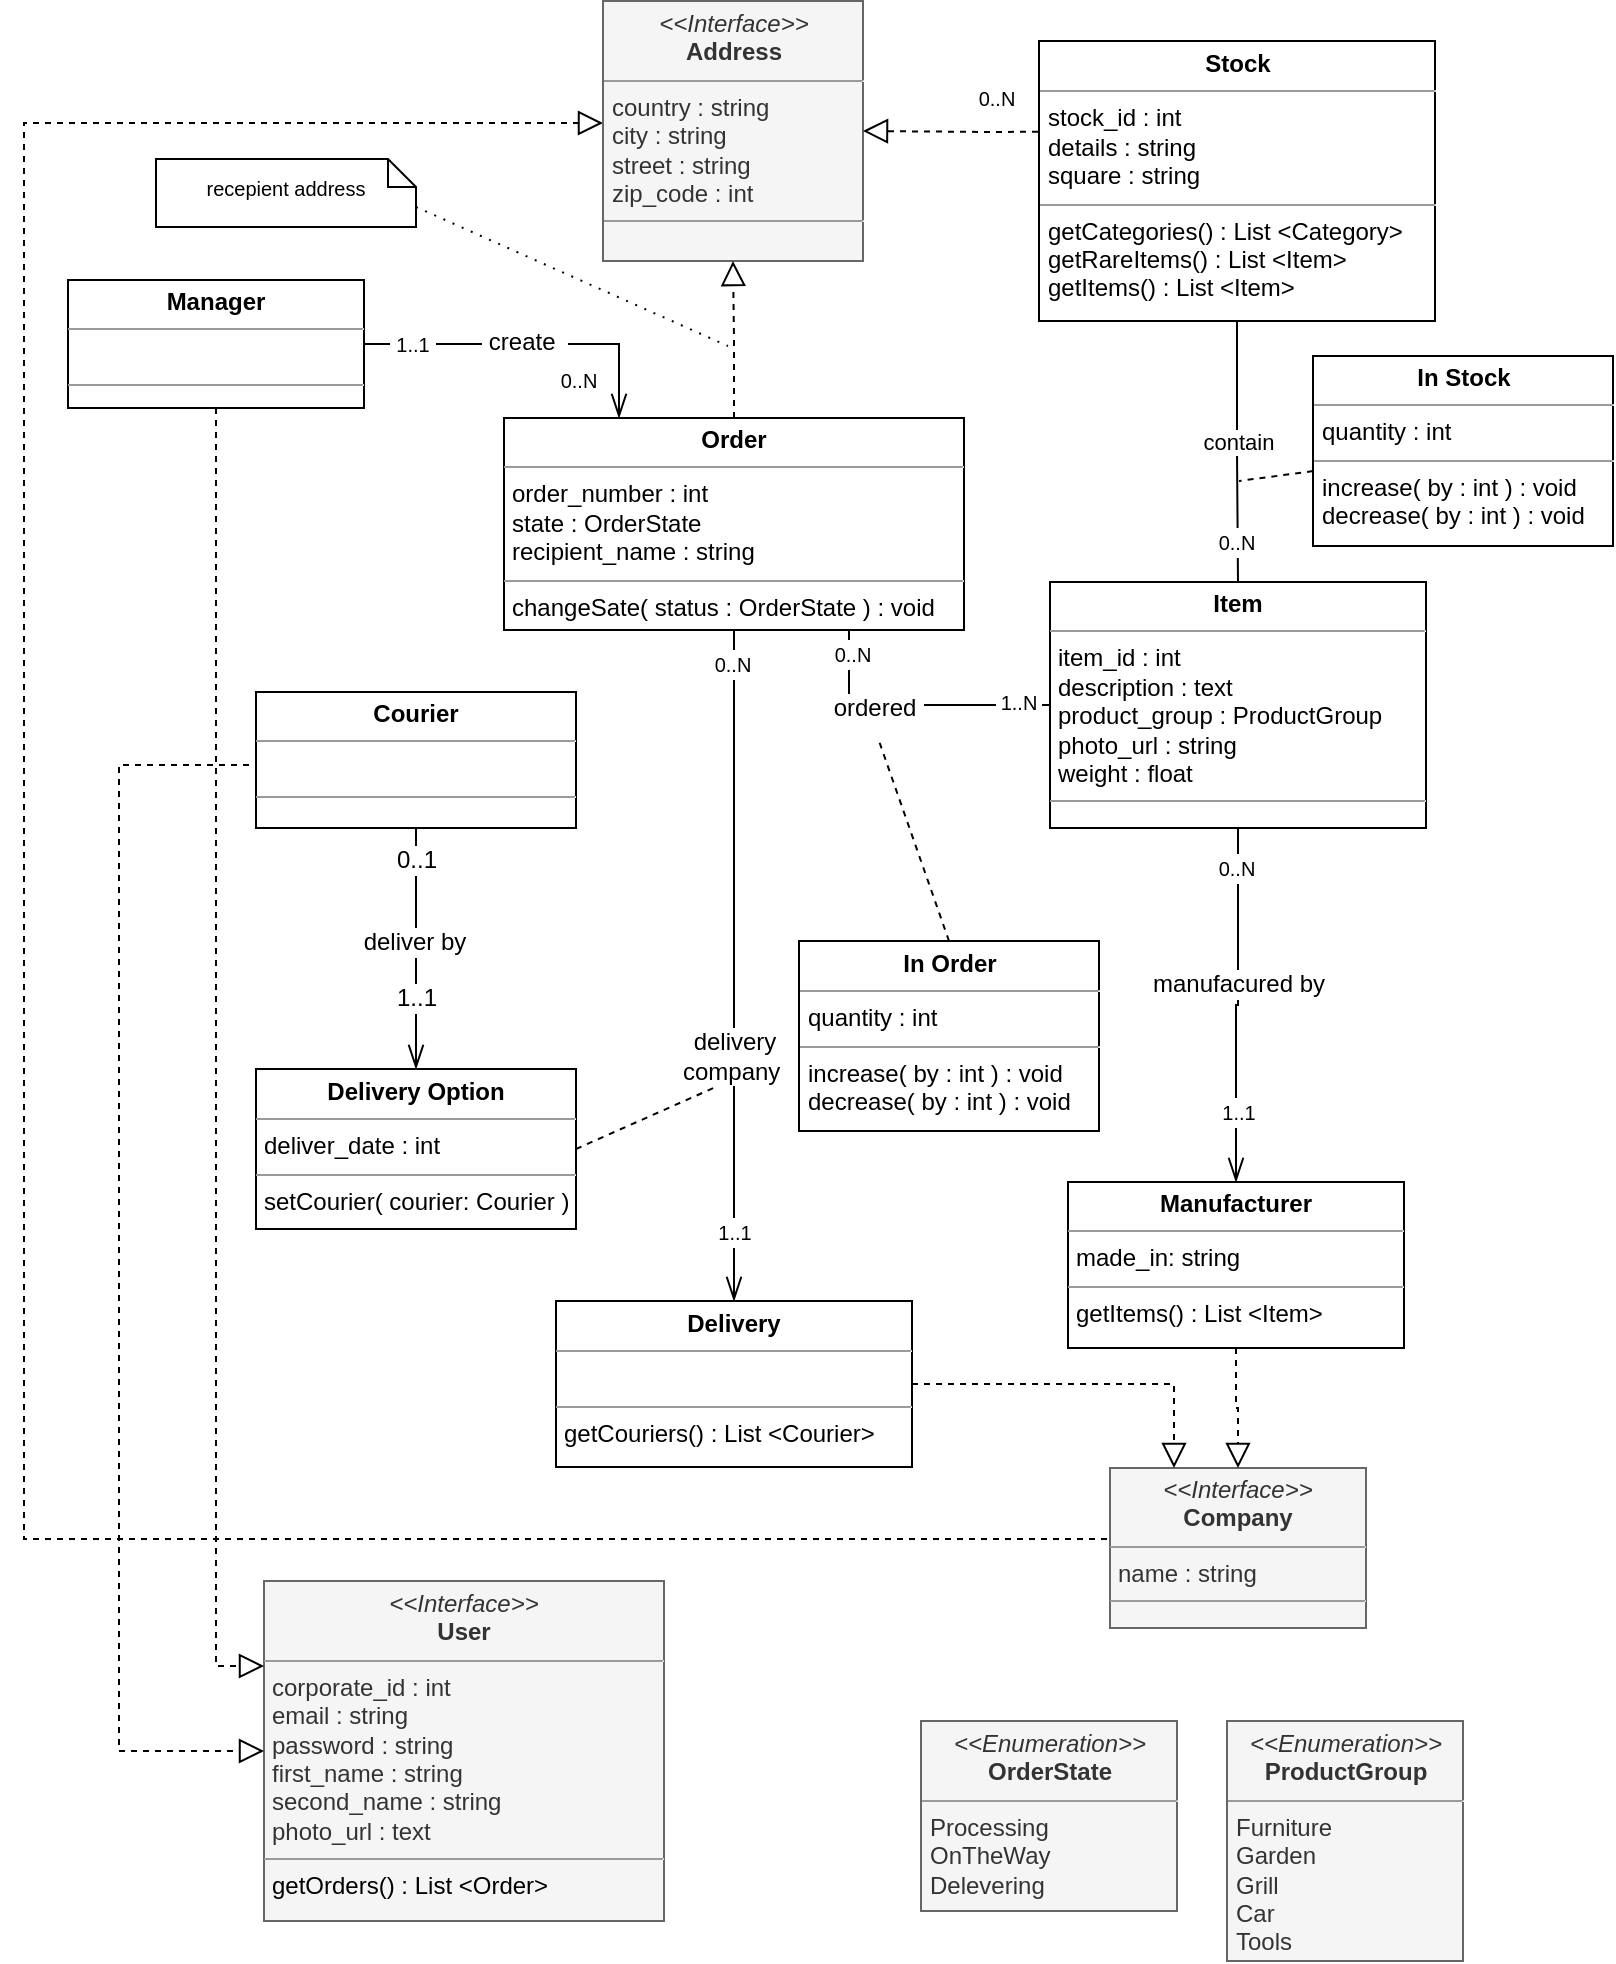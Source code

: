 <mxfile version="12.0.2" type="github" pages="3"><diagram id="Qx_wsLjrssdsX6xAez1p" name="uml"><mxGraphModel dx="3045" dy="1159" grid="1" gridSize="10" guides="1" tooltips="1" connect="1" arrows="1" fold="1" page="1" pageScale="1" pageWidth="850" pageHeight="1100" math="0" shadow="0"><root><mxCell id="FNH7iGGvDMnCWm2y9Ed8-0"/><mxCell id="FNH7iGGvDMnCWm2y9Ed8-1" parent="FNH7iGGvDMnCWm2y9Ed8-0"/><mxCell id="zybbUs_scfQLHuCZgqh8-0" value="&lt;p style=&quot;margin: 0px ; margin-top: 4px ; text-align: center&quot;&gt;&lt;i&gt;&amp;lt;&amp;lt;Interface&amp;gt;&amp;gt;&lt;/i&gt;&lt;br&gt;&lt;b&gt;User&lt;/b&gt;&lt;/p&gt;&lt;hr size=&quot;1&quot;&gt;&lt;p style=&quot;margin: 0px ; margin-left: 4px&quot;&gt;corporate_id : int&lt;/p&gt;&lt;p style=&quot;margin: 0px ; margin-left: 4px&quot;&gt;email : string&lt;/p&gt;&lt;p style=&quot;margin: 0px ; margin-left: 4px&quot;&gt;password : string&lt;/p&gt;&lt;p style=&quot;margin: 0px ; margin-left: 4px&quot;&gt;first_name : string&lt;/p&gt;&lt;p style=&quot;margin: 0px ; margin-left: 4px&quot;&gt;second_name : string&lt;/p&gt;&lt;p style=&quot;margin: 0px ; margin-left: 4px&quot;&gt;photo_url : text&lt;/p&gt;&lt;hr size=&quot;1&quot;&gt;&lt;p style=&quot;margin: 0px ; margin-left: 4px&quot;&gt;&lt;span style=&quot;color: rgb(0 , 0 , 0)&quot;&gt;getOrders() : List &amp;lt;Order&amp;gt;&lt;/span&gt;&lt;br&gt;&lt;/p&gt;" style="verticalAlign=top;align=left;overflow=fill;fontSize=12;fontFamily=Helvetica;html=1;fillColor=#f5f5f5;strokeColor=#666666;fontColor=#333333;" parent="FNH7iGGvDMnCWm2y9Ed8-1" vertex="1"><mxGeometry x="-702" y="877.5" width="200" height="170" as="geometry"/></mxCell><mxCell id="FkADgXlTGeQibqpyxOKB-28" style="edgeStyle=orthogonalEdgeStyle;rounded=0;jumpStyle=gap;jumpSize=10;orthogonalLoop=1;jettySize=auto;html=1;exitX=0.5;exitY=1;exitDx=0;exitDy=0;dashed=1;startSize=6;endArrow=block;endFill=0;endSize=10;entryX=0;entryY=0.25;entryDx=0;entryDy=0;" edge="1" parent="FNH7iGGvDMnCWm2y9Ed8-1" source="zybbUs_scfQLHuCZgqh8-1" target="zybbUs_scfQLHuCZgqh8-0"><mxGeometry relative="1" as="geometry"/></mxCell><mxCell id="FkADgXlTGeQibqpyxOKB-38" style="edgeStyle=orthogonalEdgeStyle;rounded=0;jumpStyle=none;jumpSize=20;orthogonalLoop=1;jettySize=auto;html=1;exitX=1;exitY=0.5;exitDx=0;exitDy=0;startSize=6;endArrow=openThin;endFill=0;endSize=10;targetPerimeterSpacing=0;strokeWidth=1;entryX=0.25;entryY=0;entryDx=0;entryDy=0;" edge="1" parent="FNH7iGGvDMnCWm2y9Ed8-1" source="zybbUs_scfQLHuCZgqh8-1" target="zybbUs_scfQLHuCZgqh8-17"><mxGeometry relative="1" as="geometry"/></mxCell><mxCell id="FkADgXlTGeQibqpyxOKB-39" value="&amp;nbsp;create&amp;nbsp;&lt;span style=&quot;font-size: 10px&quot;&gt;&amp;nbsp;&lt;/span&gt;" style="text;html=1;resizable=0;points=[];align=center;verticalAlign=middle;labelBackgroundColor=#ffffff;" vertex="1" connectable="0" parent="FkADgXlTGeQibqpyxOKB-38"><mxGeometry x="-0.028" relative="1" as="geometry"><mxPoint y="-1" as="offset"/></mxGeometry></mxCell><mxCell id="FkADgXlTGeQibqpyxOKB-60" value="&lt;font style=&quot;font-size: 10px&quot;&gt;&amp;nbsp;1..1&amp;nbsp;&lt;/font&gt;" style="text;html=1;resizable=0;points=[];align=center;verticalAlign=middle;labelBackgroundColor=#ffffff;" vertex="1" connectable="0" parent="FkADgXlTGeQibqpyxOKB-38"><mxGeometry x="0.007" y="44" relative="1" as="geometry"><mxPoint x="-59" y="43.5" as="offset"/></mxGeometry></mxCell><mxCell id="FkADgXlTGeQibqpyxOKB-61" value="&lt;font style=&quot;font-size: 10px&quot;&gt;&amp;nbsp;0..N&amp;nbsp;&lt;/font&gt;" style="text;html=1;resizable=0;points=[];align=center;verticalAlign=middle;labelBackgroundColor=#ffffff;" vertex="1" connectable="0" parent="FkADgXlTGeQibqpyxOKB-38"><mxGeometry x="0.797" y="-2" relative="1" as="geometry"><mxPoint x="-18.5" y="-3" as="offset"/></mxGeometry></mxCell><mxCell id="zybbUs_scfQLHuCZgqh8-1" value="&lt;p style=&quot;margin: 0px ; margin-top: 4px ; text-align: center&quot;&gt;&lt;b&gt;Manager&lt;/b&gt;&lt;/p&gt;&lt;hr size=&quot;1&quot;&gt;&lt;p style=&quot;margin: 0px ; margin-left: 4px&quot;&gt;&lt;br&gt;&lt;/p&gt;&lt;hr size=&quot;1&quot;&gt;&lt;p style=&quot;margin: 0px ; margin-left: 4px&quot;&gt;&lt;br&gt;&lt;/p&gt;" style="verticalAlign=top;align=left;overflow=fill;fontSize=12;fontFamily=Helvetica;html=1;" parent="FNH7iGGvDMnCWm2y9Ed8-1" vertex="1"><mxGeometry x="-800" y="227" width="148" height="64" as="geometry"/></mxCell><mxCell id="FkADgXlTGeQibqpyxOKB-29" style="edgeStyle=orthogonalEdgeStyle;rounded=0;jumpStyle=none;jumpSize=20;orthogonalLoop=1;jettySize=auto;html=1;exitX=0;exitY=0.5;exitDx=0;exitDy=0;dashed=1;startSize=6;endArrow=block;endFill=0;endSize=10;strokeWidth=1;targetPerimeterSpacing=0;entryX=0;entryY=0.5;entryDx=0;entryDy=0;" edge="1" parent="FNH7iGGvDMnCWm2y9Ed8-1" source="zybbUs_scfQLHuCZgqh8-3" target="zybbUs_scfQLHuCZgqh8-0"><mxGeometry relative="1" as="geometry"><Array as="points"><mxPoint x="-774.5" y="469.5"/><mxPoint x="-774.5" y="962.5"/></Array></mxGeometry></mxCell><mxCell id="zybbUs_scfQLHuCZgqh8-3" value="&lt;p style=&quot;margin: 0px ; margin-top: 4px ; text-align: center&quot;&gt;&lt;b&gt;Courier&lt;/b&gt;&lt;/p&gt;&lt;hr size=&quot;1&quot;&gt;&lt;p style=&quot;margin: 0px ; margin-left: 4px&quot;&gt;&lt;br&gt;&lt;/p&gt;&lt;hr size=&quot;1&quot;&gt;&lt;p style=&quot;margin: 0px ; margin-left: 4px&quot;&gt;&lt;br&gt;&lt;/p&gt;" style="verticalAlign=top;align=left;overflow=fill;fontSize=12;fontFamily=Helvetica;html=1;" parent="FNH7iGGvDMnCWm2y9Ed8-1" vertex="1"><mxGeometry x="-706" y="433" width="160" height="68" as="geometry"/></mxCell><mxCell id="FkADgXlTGeQibqpyxOKB-57" style="edgeStyle=orthogonalEdgeStyle;rounded=0;jumpStyle=none;jumpSize=20;orthogonalLoop=1;jettySize=auto;html=1;exitX=0;exitY=0.5;exitDx=0;exitDy=0;startSize=6;endArrow=block;endFill=0;endSize=10;dashed=1;" edge="1" parent="FNH7iGGvDMnCWm2y9Ed8-1" source="zybbUs_scfQLHuCZgqh8-6" target="zybbUs_scfQLHuCZgqh8-8"><mxGeometry relative="1" as="geometry"><Array as="points"><mxPoint x="-822" y="856.5"/><mxPoint x="-822" y="148.5"/></Array></mxGeometry></mxCell><mxCell id="zybbUs_scfQLHuCZgqh8-6" value="&lt;p style=&quot;margin: 0px ; margin-top: 4px ; text-align: center&quot;&gt;&lt;i&gt;&amp;lt;&amp;lt;Interface&amp;gt;&amp;gt;&lt;/i&gt;&lt;br&gt;&lt;b&gt;Company&lt;/b&gt;&lt;/p&gt;&lt;hr size=&quot;1&quot;&gt;&lt;p style=&quot;margin: 0px ; margin-left: 4px&quot;&gt;name : string&lt;br&gt;&lt;/p&gt;&lt;hr size=&quot;1&quot;&gt;&lt;p style=&quot;margin: 0px ; margin-left: 4px&quot;&gt;&lt;br&gt;&lt;/p&gt;" style="verticalAlign=top;align=left;overflow=fill;fontSize=12;fontFamily=Helvetica;html=1;fillColor=#f5f5f5;strokeColor=#666666;fontColor=#333333;" parent="FNH7iGGvDMnCWm2y9Ed8-1" vertex="1"><mxGeometry x="-279" y="821" width="128" height="80" as="geometry"/></mxCell><mxCell id="zybbUs_scfQLHuCZgqh8-8" value="&lt;p style=&quot;margin: 0px ; margin-top: 4px ; text-align: center&quot;&gt;&lt;i&gt;&amp;lt;&amp;lt;Interface&amp;gt;&amp;gt;&lt;/i&gt;&lt;br&gt;&lt;b&gt;Address&lt;/b&gt;&lt;/p&gt;&lt;hr size=&quot;1&quot;&gt;&lt;p style=&quot;margin: 0px ; margin-left: 4px&quot;&gt;&lt;span&gt;country : string&lt;/span&gt;&lt;br&gt;&lt;/p&gt;&lt;p style=&quot;margin: 0px ; margin-left: 4px&quot;&gt;city : string&lt;/p&gt;&lt;p style=&quot;margin: 0px ; margin-left: 4px&quot;&gt;street : string&lt;/p&gt;&lt;p style=&quot;margin: 0px ; margin-left: 4px&quot;&gt;zip_code : int&lt;/p&gt;&lt;hr size=&quot;1&quot;&gt;&lt;p style=&quot;margin: 0px ; margin-left: 4px&quot;&gt;&lt;br&gt;&lt;/p&gt;" style="verticalAlign=top;align=left;overflow=fill;fontSize=12;fontFamily=Helvetica;html=1;fillColor=#f5f5f5;strokeColor=#666666;fontColor=#333333;" parent="FNH7iGGvDMnCWm2y9Ed8-1" vertex="1"><mxGeometry x="-532.5" y="87.5" width="130" height="130" as="geometry"/></mxCell><mxCell id="FkADgXlTGeQibqpyxOKB-31" value="contain" style="edgeStyle=orthogonalEdgeStyle;rounded=0;jumpStyle=none;jumpSize=20;orthogonalLoop=1;jettySize=auto;html=1;exitX=0.5;exitY=1;exitDx=0;exitDy=0;endArrow=none;endFill=0;" edge="1" parent="FNH7iGGvDMnCWm2y9Ed8-1" source="zybbUs_scfQLHuCZgqh8-10" target="zybbUs_scfQLHuCZgqh8-11"><mxGeometry y="5" relative="1" as="geometry"><mxPoint as="offset"/></mxGeometry></mxCell><mxCell id="FkADgXlTGeQibqpyxOKB-47" value="&lt;font style=&quot;font-size: 10px&quot;&gt;0..N&lt;/font&gt;" style="text;html=1;resizable=0;points=[];align=center;verticalAlign=middle;labelBackgroundColor=#ffffff;" vertex="1" connectable="0" parent="FkADgXlTGeQibqpyxOKB-31"><mxGeometry x="-0.001" y="121" relative="1" as="geometry"><mxPoint x="-121" y="-56" as="offset"/></mxGeometry></mxCell><mxCell id="FkADgXlTGeQibqpyxOKB-48" value="&lt;font style=&quot;font-size: 10px&quot;&gt;0..N&lt;/font&gt;" style="text;html=1;resizable=0;points=[];align=center;verticalAlign=middle;labelBackgroundColor=#ffffff;" vertex="1" connectable="0" parent="FkADgXlTGeQibqpyxOKB-31"><mxGeometry x="0.856" y="-1" relative="1" as="geometry"><mxPoint y="-11" as="offset"/></mxGeometry></mxCell><mxCell id="FkADgXlTGeQibqpyxOKB-55" style="edgeStyle=orthogonalEdgeStyle;rounded=0;jumpStyle=none;jumpSize=20;orthogonalLoop=1;jettySize=auto;html=1;startSize=6;endArrow=block;endFill=0;endSize=10;dashed=1;" edge="1" parent="FNH7iGGvDMnCWm2y9Ed8-1" target="zybbUs_scfQLHuCZgqh8-8"><mxGeometry relative="1" as="geometry"><mxPoint x="-273" y="152.5" as="sourcePoint"/></mxGeometry></mxCell><mxCell id="zybbUs_scfQLHuCZgqh8-10" value="&lt;p style=&quot;margin: 0px ; margin-top: 4px ; text-align: center&quot;&gt;&lt;b&gt;Stock&lt;/b&gt;&lt;/p&gt;&lt;hr size=&quot;1&quot;&gt;&lt;p style=&quot;margin: 0px ; margin-left: 4px&quot;&gt;stock_id : int&lt;/p&gt;&lt;p style=&quot;margin: 0px ; margin-left: 4px&quot;&gt;details : string&lt;/p&gt;&lt;p style=&quot;margin: 0px ; margin-left: 4px&quot;&gt;square : string&lt;/p&gt;&lt;hr size=&quot;1&quot;&gt;&lt;p style=&quot;margin: 0px ; margin-left: 4px&quot;&gt;getCategories() : List &amp;lt;Category&amp;gt;&lt;/p&gt;&lt;p style=&quot;margin: 0px ; margin-left: 4px&quot;&gt;getRareItems() : List &amp;lt;Item&amp;gt;&lt;/p&gt;&lt;p style=&quot;margin: 0px ; margin-left: 4px&quot;&gt;getItems() : List &amp;lt;Item&amp;gt;&lt;/p&gt;" style="verticalAlign=top;align=left;overflow=fill;fontSize=12;fontFamily=Helvetica;html=1;" parent="FNH7iGGvDMnCWm2y9Ed8-1" vertex="1"><mxGeometry x="-314.5" y="107.5" width="198" height="140" as="geometry"/></mxCell><mxCell id="FkADgXlTGeQibqpyxOKB-6" style="edgeStyle=orthogonalEdgeStyle;rounded=0;orthogonalLoop=1;jettySize=auto;html=1;exitX=0.5;exitY=1;exitDx=0;exitDy=0;endArrow=openThin;endFill=0;endSize=10;" edge="1" parent="FNH7iGGvDMnCWm2y9Ed8-1" source="zybbUs_scfQLHuCZgqh8-11" target="zybbUs_scfQLHuCZgqh8-18"><mxGeometry relative="1" as="geometry"/></mxCell><mxCell id="FkADgXlTGeQibqpyxOKB-7" value="manufacured by" style="text;html=1;resizable=0;points=[];align=center;verticalAlign=middle;labelBackgroundColor=#ffffff;" vertex="1" connectable="0" parent="FkADgXlTGeQibqpyxOKB-6"><mxGeometry x="-0.188" y="-1" relative="1" as="geometry"><mxPoint x="0.5" y="5" as="offset"/></mxGeometry></mxCell><mxCell id="FkADgXlTGeQibqpyxOKB-49" value="&lt;span style=&quot;font-size: 10px&quot;&gt;0..N&lt;/span&gt;" style="text;html=1;resizable=0;points=[];align=center;verticalAlign=middle;labelBackgroundColor=#ffffff;" vertex="1" connectable="0" parent="FkADgXlTGeQibqpyxOKB-6"><mxGeometry x="-0.82" y="-1" relative="1" as="geometry"><mxPoint y="4" as="offset"/></mxGeometry></mxCell><mxCell id="FkADgXlTGeQibqpyxOKB-50" value="&lt;font style=&quot;font-size: 10px&quot;&gt;1..1&lt;/font&gt;" style="text;html=1;resizable=0;points=[];align=center;verticalAlign=middle;labelBackgroundColor=#ffffff;" vertex="1" connectable="0" parent="FkADgXlTGeQibqpyxOKB-6"><mxGeometry x="0.785" y="1" relative="1" as="geometry"><mxPoint x="-0.5" y="-16.5" as="offset"/></mxGeometry></mxCell><mxCell id="zybbUs_scfQLHuCZgqh8-11" value="&lt;p style=&quot;margin: 0px ; margin-top: 4px ; text-align: center&quot;&gt;&lt;b&gt;Item&lt;/b&gt;&lt;/p&gt;&lt;hr size=&quot;1&quot;&gt;&lt;p style=&quot;margin: 0px ; margin-left: 4px&quot;&gt;item_id : int&lt;/p&gt;&lt;p style=&quot;margin: 0px ; margin-left: 4px&quot;&gt;description : text&lt;/p&gt;&lt;p style=&quot;margin: 0px ; margin-left: 4px&quot;&gt;product_group : ProductGroup&lt;/p&gt;&lt;p style=&quot;margin: 0px ; margin-left: 4px&quot;&gt;photo_url : string&lt;/p&gt;&lt;p style=&quot;margin: 0px ; margin-left: 4px&quot;&gt;weight : float&lt;/p&gt;&lt;hr size=&quot;1&quot;&gt;&lt;p style=&quot;margin: 0px ; margin-left: 4px&quot;&gt;&lt;br&gt;&lt;/p&gt;" style="verticalAlign=top;align=left;overflow=fill;fontSize=12;fontFamily=Helvetica;html=1;" parent="FNH7iGGvDMnCWm2y9Ed8-1" vertex="1"><mxGeometry x="-309" y="378" width="188" height="123" as="geometry"/></mxCell><mxCell id="zybbUs_scfQLHuCZgqh8-12" value="&lt;p style=&quot;margin: 0px ; margin-top: 4px ; text-align: center&quot;&gt;&lt;i&gt;&amp;lt;&amp;lt;Enumeration&amp;gt;&amp;gt;&lt;/i&gt;&lt;br&gt;&lt;b&gt;ProductGroup&lt;/b&gt;&lt;/p&gt;&lt;hr size=&quot;1&quot;&gt;&lt;p style=&quot;margin: 0px ; margin-left: 4px&quot;&gt;Furniture&lt;/p&gt;&lt;p style=&quot;margin: 0px ; margin-left: 4px&quot;&gt;Garden&lt;br&gt;&lt;/p&gt;&lt;p style=&quot;margin: 0px ; margin-left: 4px&quot;&gt;Grill&lt;/p&gt;&lt;p style=&quot;margin: 0px ; margin-left: 4px&quot;&gt;&lt;span&gt;Car&lt;/span&gt;&lt;/p&gt;&lt;p style=&quot;margin: 0px ; margin-left: 4px&quot;&gt;&lt;span&gt;Tools&lt;/span&gt;&lt;br&gt;&lt;/p&gt;" style="verticalAlign=top;align=left;overflow=fill;fontSize=12;fontFamily=Helvetica;html=1;fillColor=#f5f5f5;strokeColor=#666666;fontColor=#333333;" parent="FNH7iGGvDMnCWm2y9Ed8-1" vertex="1"><mxGeometry x="-220.5" y="947.5" width="118" height="120" as="geometry"/></mxCell><mxCell id="zybbUs_scfQLHuCZgqh8-14" value="&lt;p style=&quot;margin: 0px ; margin-top: 4px ; text-align: center&quot;&gt;&lt;i&gt;&amp;lt;&amp;lt;Enumeration&amp;gt;&amp;gt;&lt;/i&gt;&lt;br&gt;&lt;b&gt;OrderState&lt;/b&gt;&lt;/p&gt;&lt;hr size=&quot;1&quot;&gt;&lt;p style=&quot;margin: 0px ; margin-left: 4px&quot;&gt;Processing&lt;/p&gt;&lt;p style=&quot;margin: 0px ; margin-left: 4px&quot;&gt;OnTheWay&lt;/p&gt;&lt;p style=&quot;margin: 0px ; margin-left: 4px&quot;&gt;Delevering&lt;/p&gt;" style="verticalAlign=top;align=left;overflow=fill;fontSize=12;fontFamily=Helvetica;html=1;fillColor=#f5f5f5;strokeColor=#666666;fontColor=#333333;" parent="FNH7iGGvDMnCWm2y9Ed8-1" vertex="1"><mxGeometry x="-373.5" y="947.5" width="128" height="95" as="geometry"/></mxCell><mxCell id="FkADgXlTGeQibqpyxOKB-34" value="" style="rounded=0;jumpStyle=none;jumpSize=20;orthogonalLoop=1;jettySize=auto;html=1;dashed=1;startSize=6;endArrow=none;endFill=0;endSize=10;targetPerimeterSpacing=0;strokeWidth=1;" edge="1" parent="FNH7iGGvDMnCWm2y9Ed8-1" source="zybbUs_scfQLHuCZgqh8-16"><mxGeometry relative="1" as="geometry"><mxPoint x="-214.5" y="327.5" as="targetPoint"/></mxGeometry></mxCell><mxCell id="zybbUs_scfQLHuCZgqh8-16" value="&lt;p style=&quot;margin: 0px ; margin-top: 4px ; text-align: center&quot;&gt;&lt;b&gt;In Stock&lt;/b&gt;&lt;/p&gt;&lt;hr size=&quot;1&quot;&gt;&lt;p style=&quot;margin: 0px ; margin-left: 4px&quot;&gt;quantity : int&lt;/p&gt;&lt;hr size=&quot;1&quot;&gt;&lt;p style=&quot;margin: 0px ; margin-left: 4px&quot;&gt;increase( by : int ) : void&lt;/p&gt;&lt;p style=&quot;margin: 0px ; margin-left: 4px&quot;&gt;decrease( by : int ) : void&lt;/p&gt;" style="verticalAlign=top;align=left;overflow=fill;fontSize=12;fontFamily=Helvetica;html=1;" parent="FNH7iGGvDMnCWm2y9Ed8-1" vertex="1"><mxGeometry x="-177.5" y="265" width="150" height="95" as="geometry"/></mxCell><mxCell id="FkADgXlTGeQibqpyxOKB-37" value="&lt;span style=&quot;font-size: 12px&quot;&gt;delivery&lt;br&gt;company&amp;nbsp;&lt;/span&gt;" style="edgeStyle=orthogonalEdgeStyle;rounded=0;jumpStyle=none;jumpSize=20;orthogonalLoop=1;jettySize=auto;html=1;exitX=0.5;exitY=1;exitDx=0;exitDy=0;startSize=6;endArrow=openThin;endFill=0;endSize=10;targetPerimeterSpacing=0;strokeWidth=1;" edge="1" parent="FNH7iGGvDMnCWm2y9Ed8-1" source="zybbUs_scfQLHuCZgqh8-17" target="zybbUs_scfQLHuCZgqh8-19"><mxGeometry x="0.268" relative="1" as="geometry"><mxPoint as="offset"/></mxGeometry></mxCell><mxCell id="FkADgXlTGeQibqpyxOKB-53" value="&lt;font style=&quot;font-size: 10px&quot;&gt;0..N&lt;/font&gt;" style="text;html=1;resizable=0;points=[];align=center;verticalAlign=middle;labelBackgroundColor=#ffffff;" vertex="1" connectable="0" parent="FkADgXlTGeQibqpyxOKB-37"><mxGeometry x="0.003" y="-37" relative="1" as="geometry"><mxPoint x="37" y="-181" as="offset"/></mxGeometry></mxCell><mxCell id="FkADgXlTGeQibqpyxOKB-54" value="&lt;font style=&quot;font-size: 10px&quot;&gt;1..1&lt;/font&gt;" style="text;html=1;resizable=0;points=[];align=center;verticalAlign=middle;labelBackgroundColor=#ffffff;" vertex="1" connectable="0" parent="FkADgXlTGeQibqpyxOKB-37"><mxGeometry x="0.712" y="1" relative="1" as="geometry"><mxPoint x="-1" y="14" as="offset"/></mxGeometry></mxCell><mxCell id="FkADgXlTGeQibqpyxOKB-70" value="&lt;font style=&quot;font-size: 10px&quot;&gt;0..N&lt;/font&gt;" style="text;html=1;resizable=0;points=[];align=center;verticalAlign=middle;labelBackgroundColor=#ffffff;" vertex="1" connectable="0" parent="FkADgXlTGeQibqpyxOKB-37"><mxGeometry x="0.003" y="153" relative="1" as="geometry"><mxPoint x="-154.5" y="-152" as="offset"/></mxGeometry></mxCell><mxCell id="FkADgXlTGeQibqpyxOKB-56" style="edgeStyle=orthogonalEdgeStyle;rounded=0;jumpStyle=none;jumpSize=20;orthogonalLoop=1;jettySize=auto;html=1;exitX=0.5;exitY=0;exitDx=0;exitDy=0;startSize=6;endArrow=block;endFill=0;endSize=10;dashed=1;" edge="1" parent="FNH7iGGvDMnCWm2y9Ed8-1" source="zybbUs_scfQLHuCZgqh8-17" target="zybbUs_scfQLHuCZgqh8-8"><mxGeometry relative="1" as="geometry"/></mxCell><mxCell id="FkADgXlTGeQibqpyxOKB-71" style="edgeStyle=orthogonalEdgeStyle;rounded=0;jumpStyle=none;jumpSize=20;orthogonalLoop=1;jettySize=auto;html=1;exitX=0.75;exitY=1;exitDx=0;exitDy=0;entryX=0;entryY=0.5;entryDx=0;entryDy=0;startArrow=none;startFill=0;startSize=10;sourcePerimeterSpacing=0;endArrow=none;endFill=0;endSize=10;targetPerimeterSpacing=0;strokeColor=#000000;strokeWidth=1;" edge="1" parent="FNH7iGGvDMnCWm2y9Ed8-1" source="zybbUs_scfQLHuCZgqh8-17" target="zybbUs_scfQLHuCZgqh8-11"><mxGeometry relative="1" as="geometry"/></mxCell><mxCell id="FkADgXlTGeQibqpyxOKB-72" value="&lt;font style=&quot;font-size: 10px&quot;&gt;0..N&lt;/font&gt;" style="text;html=1;resizable=0;points=[];align=center;verticalAlign=middle;labelBackgroundColor=#ffffff;" vertex="1" connectable="0" parent="FkADgXlTGeQibqpyxOKB-71"><mxGeometry x="-0.824" y="1" relative="1" as="geometry"><mxPoint as="offset"/></mxGeometry></mxCell><mxCell id="FkADgXlTGeQibqpyxOKB-73" value="&lt;font style=&quot;font-size: 10px&quot;&gt;&amp;nbsp;1..N&amp;nbsp;&lt;/font&gt;" style="text;html=1;resizable=0;points=[];align=center;verticalAlign=middle;labelBackgroundColor=#ffffff;" vertex="1" connectable="0" parent="FkADgXlTGeQibqpyxOKB-71"><mxGeometry x="0.907" y="-1" relative="1" as="geometry"><mxPoint x="-10" y="-3" as="offset"/></mxGeometry></mxCell><mxCell id="FkADgXlTGeQibqpyxOKB-79" value="&amp;nbsp;ordered&amp;nbsp;" style="text;html=1;resizable=0;points=[];align=center;verticalAlign=middle;labelBackgroundColor=#ffffff;" vertex="1" connectable="0" parent="FkADgXlTGeQibqpyxOKB-71"><mxGeometry x="-0.285" y="-1" relative="1" as="geometry"><mxPoint as="offset"/></mxGeometry></mxCell><mxCell id="zybbUs_scfQLHuCZgqh8-17" value="&lt;p style=&quot;margin: 0px ; margin-top: 4px ; text-align: center&quot;&gt;&lt;b&gt;Order&lt;/b&gt;&lt;/p&gt;&lt;hr size=&quot;1&quot;&gt;&lt;p style=&quot;margin: 0px ; margin-left: 4px&quot;&gt;order_number : int&lt;br&gt;&lt;/p&gt;&lt;p style=&quot;margin: 0px ; margin-left: 4px&quot;&gt;state : OrderState&lt;/p&gt;&lt;p style=&quot;margin: 0px ; margin-left: 4px&quot;&gt;recipient_name : string&lt;/p&gt;&lt;hr size=&quot;1&quot;&gt;&lt;p style=&quot;margin: 0px ; margin-left: 4px&quot;&gt;changeSate( status : OrderState ) : void&lt;/p&gt;" style="verticalAlign=top;align=left;overflow=fill;fontSize=12;fontFamily=Helvetica;html=1;" parent="FNH7iGGvDMnCWm2y9Ed8-1" vertex="1"><mxGeometry x="-582" y="296" width="230" height="106" as="geometry"/></mxCell><mxCell id="FkADgXlTGeQibqpyxOKB-22" style="edgeStyle=orthogonalEdgeStyle;rounded=0;orthogonalLoop=1;jettySize=auto;html=1;exitX=0.5;exitY=1;exitDx=0;exitDy=0;dashed=1;startSize=6;endArrow=block;endFill=0;endSize=10;" edge="1" parent="FNH7iGGvDMnCWm2y9Ed8-1" source="zybbUs_scfQLHuCZgqh8-18" target="zybbUs_scfQLHuCZgqh8-6"><mxGeometry relative="1" as="geometry"/></mxCell><mxCell id="zybbUs_scfQLHuCZgqh8-18" value="&lt;p style=&quot;margin: 0px ; margin-top: 4px ; text-align: center&quot;&gt;&lt;b&gt;Manufacturer&lt;/b&gt;&lt;/p&gt;&lt;hr size=&quot;1&quot;&gt;&lt;p style=&quot;margin: 0px ; margin-left: 4px&quot;&gt;made_in: string&lt;/p&gt;&lt;hr size=&quot;1&quot;&gt;&lt;p style=&quot;margin: 0px ; margin-left: 4px&quot;&gt;getItems() : List &amp;lt;Item&amp;gt;&lt;/p&gt;" style="verticalAlign=top;align=left;overflow=fill;fontSize=12;fontFamily=Helvetica;html=1;" parent="FNH7iGGvDMnCWm2y9Ed8-1" vertex="1"><mxGeometry x="-300" y="678" width="168" height="83" as="geometry"/></mxCell><mxCell id="FkADgXlTGeQibqpyxOKB-23" style="orthogonalLoop=1;jettySize=auto;html=1;exitX=1;exitY=0.5;exitDx=0;exitDy=0;dashed=1;startSize=6;endArrow=block;endFill=0;endSize=10;jumpSize=10;jumpStyle=gap;rounded=0;elbow=vertical;edgeStyle=orthogonalEdgeStyle;entryX=0.25;entryY=0;entryDx=0;entryDy=0;" edge="1" parent="FNH7iGGvDMnCWm2y9Ed8-1" source="zybbUs_scfQLHuCZgqh8-19" target="zybbUs_scfQLHuCZgqh8-6"><mxGeometry relative="1" as="geometry"/></mxCell><mxCell id="zybbUs_scfQLHuCZgqh8-19" value="&lt;p style=&quot;margin: 0px ; margin-top: 4px ; text-align: center&quot;&gt;&lt;b&gt;Delivery&lt;/b&gt;&lt;/p&gt;&lt;hr size=&quot;1&quot;&gt;&lt;p style=&quot;margin: 0px ; margin-left: 4px&quot;&gt;&lt;br&gt;&lt;/p&gt;&lt;hr size=&quot;1&quot;&gt;&lt;p style=&quot;margin: 0px ; margin-left: 4px&quot;&gt;getCouriers() : List &amp;lt;Courier&amp;gt;&lt;/p&gt;" style="verticalAlign=top;align=left;overflow=fill;fontSize=12;fontFamily=Helvetica;html=1;" parent="FNH7iGGvDMnCWm2y9Ed8-1" vertex="1"><mxGeometry x="-556" y="737.5" width="178" height="83" as="geometry"/></mxCell><mxCell id="FkADgXlTGeQibqpyxOKB-59" style="rounded=0;jumpStyle=none;jumpSize=20;orthogonalLoop=1;jettySize=auto;html=1;exitX=0;exitY=0;exitDx=130;exitDy=24;exitPerimeter=0;startSize=6;endArrow=none;endFill=0;endSize=10;targetPerimeterSpacing=0;strokeWidth=1;startArrow=none;startFill=0;strokeColor=#000000;sourcePerimeterSpacing=0;dashed=1;dashPattern=1 4;" edge="1" parent="FNH7iGGvDMnCWm2y9Ed8-1" source="FkADgXlTGeQibqpyxOKB-58"><mxGeometry relative="1" as="geometry"><mxPoint x="-470" y="260" as="targetPoint"/></mxGeometry></mxCell><mxCell id="FkADgXlTGeQibqpyxOKB-58" value="&lt;span style=&quot;white-space: nowrap&quot;&gt;&lt;font style=&quot;font-size: 10px&quot;&gt;recepient address&lt;/font&gt;&lt;/span&gt;" style="shape=note;whiteSpace=wrap;html=1;size=14;verticalAlign=middle;align=center;spacingTop=-6;" vertex="1" parent="FNH7iGGvDMnCWm2y9Ed8-1"><mxGeometry x="-756" y="166.5" width="130" height="34" as="geometry"/></mxCell><mxCell id="FkADgXlTGeQibqpyxOKB-64" style="edgeStyle=none;rounded=0;jumpStyle=none;jumpSize=20;orthogonalLoop=1;jettySize=auto;html=1;exitX=1;exitY=0.5;exitDx=0;exitDy=0;startArrow=none;startFill=0;startSize=6;sourcePerimeterSpacing=0;endArrow=none;endFill=0;endSize=10;targetPerimeterSpacing=0;strokeColor=#000000;strokeWidth=1;dashed=1;" edge="1" parent="FNH7iGGvDMnCWm2y9Ed8-1" source="FkADgXlTGeQibqpyxOKB-63"><mxGeometry relative="1" as="geometry"><mxPoint x="-475" y="630" as="targetPoint"/></mxGeometry></mxCell><mxCell id="FkADgXlTGeQibqpyxOKB-66" style="edgeStyle=orthogonalEdgeStyle;rounded=0;jumpStyle=none;jumpSize=20;orthogonalLoop=1;jettySize=auto;html=1;exitX=0.5;exitY=0;exitDx=0;exitDy=0;startArrow=openThin;startFill=0;startSize=10;sourcePerimeterSpacing=0;endArrow=none;endFill=0;endSize=10;targetPerimeterSpacing=0;strokeColor=#000000;strokeWidth=1;" edge="1" parent="FNH7iGGvDMnCWm2y9Ed8-1" source="FkADgXlTGeQibqpyxOKB-63" target="zybbUs_scfQLHuCZgqh8-3"><mxGeometry relative="1" as="geometry"/></mxCell><mxCell id="FkADgXlTGeQibqpyxOKB-67" value="0..1" style="text;html=1;resizable=0;points=[];align=center;verticalAlign=middle;labelBackgroundColor=#ffffff;" vertex="1" connectable="0" parent="FkADgXlTGeQibqpyxOKB-66"><mxGeometry x="0.745" y="1" relative="1" as="geometry"><mxPoint x="1" as="offset"/></mxGeometry></mxCell><mxCell id="FkADgXlTGeQibqpyxOKB-68" value="1..1" style="text;html=1;resizable=0;points=[];align=center;verticalAlign=middle;labelBackgroundColor=#ffffff;" vertex="1" connectable="0" parent="FkADgXlTGeQibqpyxOKB-66"><mxGeometry x="0.001" y="-10" relative="1" as="geometry"><mxPoint x="-10.5" y="25" as="offset"/></mxGeometry></mxCell><mxCell id="FkADgXlTGeQibqpyxOKB-69" value="deliver by" style="text;html=1;resizable=0;points=[];align=center;verticalAlign=middle;labelBackgroundColor=#ffffff;" vertex="1" connectable="0" parent="FkADgXlTGeQibqpyxOKB-66"><mxGeometry x="0.054" y="1" relative="1" as="geometry"><mxPoint as="offset"/></mxGeometry></mxCell><mxCell id="FkADgXlTGeQibqpyxOKB-63" value="&lt;p style=&quot;margin: 0px ; margin-top: 4px ; text-align: center&quot;&gt;&lt;b&gt;Delivery Option&lt;/b&gt;&lt;/p&gt;&lt;hr size=&quot;1&quot;&gt;&lt;p style=&quot;margin: 0px ; margin-left: 4px&quot;&gt;deliver_date : int&lt;br&gt;&lt;/p&gt;&lt;hr size=&quot;1&quot;&gt;&lt;p style=&quot;margin: 0px ; margin-left: 4px&quot;&gt;setCourier( courier: Courier )&lt;/p&gt;" style="verticalAlign=top;align=left;overflow=fill;fontSize=12;fontFamily=Helvetica;html=1;" vertex="1" parent="FNH7iGGvDMnCWm2y9Ed8-1"><mxGeometry x="-706" y="621.5" width="160" height="80" as="geometry"/></mxCell><mxCell id="FkADgXlTGeQibqpyxOKB-77" style="rounded=0;jumpStyle=none;jumpSize=20;orthogonalLoop=1;jettySize=auto;html=1;exitX=0.5;exitY=0;exitDx=0;exitDy=0;startArrow=none;startFill=0;startSize=10;sourcePerimeterSpacing=0;endArrow=none;endFill=0;endSize=10;targetPerimeterSpacing=0;strokeColor=#000000;strokeWidth=1;dashed=1;" edge="1" parent="FNH7iGGvDMnCWm2y9Ed8-1" source="FkADgXlTGeQibqpyxOKB-76"><mxGeometry relative="1" as="geometry"><mxPoint x="-394.5" y="457.5" as="targetPoint"/></mxGeometry></mxCell><mxCell id="FkADgXlTGeQibqpyxOKB-76" value="&lt;p style=&quot;margin: 0px ; margin-top: 4px ; text-align: center&quot;&gt;&lt;b&gt;In Order&lt;/b&gt;&lt;/p&gt;&lt;hr size=&quot;1&quot;&gt;&lt;p style=&quot;margin: 0px ; margin-left: 4px&quot;&gt;quantity : int&lt;/p&gt;&lt;hr size=&quot;1&quot;&gt;&lt;p style=&quot;margin: 0px ; margin-left: 4px&quot;&gt;increase( by : int ) : void&lt;/p&gt;&lt;p style=&quot;margin: 0px ; margin-left: 4px&quot;&gt;decrease( by : int ) : void&lt;/p&gt;" style="verticalAlign=top;align=left;overflow=fill;fontSize=12;fontFamily=Helvetica;html=1;" vertex="1" parent="FNH7iGGvDMnCWm2y9Ed8-1"><mxGeometry x="-434.5" y="557.5" width="150" height="95" as="geometry"/></mxCell></root></mxGraphModel></diagram><diagram id="OVpzykuuQuvtY8uX1TNP" name="current version"><mxGraphModel dx="581" dy="940" grid="1" gridSize="10" guides="1" tooltips="1" connect="1" arrows="1" fold="1" page="1" pageScale="1" pageWidth="827" pageHeight="1169" math="0" shadow="0"><root><mxCell id="0"/><mxCell id="1" parent="0"/><mxCell id="UFDwBElanjYIAtB_f4RN-89" value="" style="group" parent="1" vertex="1" connectable="0"><mxGeometry x="1280.5" y="151.5" width="120" height="130" as="geometry"/></mxCell><mxCell id="UFDwBElanjYIAtB_f4RN-102" value="" style="edgeStyle=orthogonalEdgeStyle;rounded=0;orthogonalLoop=1;jettySize=auto;html=1;startArrow=ERmany;startFill=0;endArrow=ERmany;endFill=0;endSize=12;startSize=12;" parent="UFDwBElanjYIAtB_f4RN-89" source="UFDwBElanjYIAtB_f4RN-84" target="UFDwBElanjYIAtB_f4RN-97" edge="1"><mxGeometry relative="1" as="geometry"/></mxCell><mxCell id="UFDwBElanjYIAtB_f4RN-84" value="Stock" style="swimlane;fontStyle=0;childLayout=stackLayout;horizontal=1;startSize=26;horizontalStack=0;resizeParent=1;resizeParentMax=0;resizeLast=0;collapsible=1;marginBottom=0;gradientColor=none;swimlaneFillColor=#ffffff;rounded=1;" parent="UFDwBElanjYIAtB_f4RN-89" vertex="1"><mxGeometry y="-13" width="120" height="156" as="geometry"/></mxCell><mxCell id="UFDwBElanjYIAtB_f4RN-85" value="country" style="text;strokeColor=none;fillColor=none;align=left;verticalAlign=top;spacingLeft=4;spacingRight=4;overflow=hidden;rotatable=0;points=[[0,0.5],[1,0.5]];portConstraint=eastwest;" parent="UFDwBElanjYIAtB_f4RN-84" vertex="1"><mxGeometry y="26" width="120" height="26" as="geometry"/></mxCell><mxCell id="UFDwBElanjYIAtB_f4RN-86" value="city" style="text;strokeColor=none;fillColor=none;align=left;verticalAlign=top;spacingLeft=4;spacingRight=4;overflow=hidden;rotatable=0;points=[[0,0.5],[1,0.5]];portConstraint=eastwest;" parent="UFDwBElanjYIAtB_f4RN-84" vertex="1"><mxGeometry y="52" width="120" height="26" as="geometry"/></mxCell><mxCell id="UFDwBElanjYIAtB_f4RN-87" value="street" style="text;strokeColor=none;fillColor=none;align=left;verticalAlign=top;spacingLeft=4;spacingRight=4;overflow=hidden;rotatable=0;points=[[0,0.5],[1,0.5]];portConstraint=eastwest;" parent="UFDwBElanjYIAtB_f4RN-84" vertex="1"><mxGeometry y="78" width="120" height="26" as="geometry"/></mxCell><mxCell id="UFDwBElanjYIAtB_f4RN-150" value="zip code" style="text;strokeColor=none;fillColor=none;align=left;verticalAlign=top;spacingLeft=4;spacingRight=4;overflow=hidden;rotatable=0;points=[[0,0.5],[1,0.5]];portConstraint=eastwest;" parent="UFDwBElanjYIAtB_f4RN-84" vertex="1"><mxGeometry y="104" width="120" height="26" as="geometry"/></mxCell><mxCell id="UFDwBElanjYIAtB_f4RN-88" value="working hours" style="text;strokeColor=none;fillColor=none;align=left;verticalAlign=top;spacingLeft=4;spacingRight=4;overflow=hidden;rotatable=0;points=[[0,0.5],[1,0.5]];portConstraint=eastwest;" parent="UFDwBElanjYIAtB_f4RN-84" vertex="1"><mxGeometry y="130" width="120" height="26" as="geometry"/></mxCell><mxCell id="UFDwBElanjYIAtB_f4RN-115" value="" style="edgeStyle=orthogonalEdgeStyle;rounded=0;orthogonalLoop=1;jettySize=auto;html=1;startArrow=ERmany;startFill=0;endSize=6;startSize=12;endArrow=none;endFill=0;" parent="UFDwBElanjYIAtB_f4RN-89" source="UFDwBElanjYIAtB_f4RN-97" target="UFDwBElanjYIAtB_f4RN-110" edge="1"><mxGeometry relative="1" as="geometry"/></mxCell><mxCell id="UFDwBElanjYIAtB_f4RN-97" value="Item" style="swimlane;fontStyle=0;childLayout=stackLayout;horizontal=1;startSize=26;horizontalStack=0;resizeParent=1;resizeParentMax=0;resizeLast=0;collapsible=1;marginBottom=0;gradientColor=none;swimlaneFillColor=#ffffff;rounded=1;" parent="UFDwBElanjYIAtB_f4RN-89" vertex="1"><mxGeometry y="210" width="120" height="156" as="geometry"/></mxCell><mxCell id="UFDwBElanjYIAtB_f4RN-98" value="name" style="text;strokeColor=none;fillColor=none;align=left;verticalAlign=top;spacingLeft=4;spacingRight=4;overflow=hidden;rotatable=0;points=[[0,0.5],[1,0.5]];portConstraint=eastwest;" parent="UFDwBElanjYIAtB_f4RN-97" vertex="1"><mxGeometry y="26" width="120" height="26" as="geometry"/></mxCell><mxCell id="UFDwBElanjYIAtB_f4RN-99" value="description" style="text;strokeColor=none;fillColor=none;align=left;verticalAlign=top;spacingLeft=4;spacingRight=4;overflow=hidden;rotatable=0;points=[[0,0.5],[1,0.5]];portConstraint=eastwest;" parent="UFDwBElanjYIAtB_f4RN-97" vertex="1"><mxGeometry y="52" width="120" height="26" as="geometry"/></mxCell><mxCell id="UFDwBElanjYIAtB_f4RN-100" value="quantity" style="text;strokeColor=none;fillColor=none;align=left;verticalAlign=top;spacingLeft=4;spacingRight=4;overflow=hidden;rotatable=0;points=[[0,0.5],[1,0.5]];portConstraint=eastwest;" parent="UFDwBElanjYIAtB_f4RN-97" vertex="1"><mxGeometry y="78" width="120" height="26" as="geometry"/></mxCell><mxCell id="UFDwBElanjYIAtB_f4RN-101" value="photo url" style="text;strokeColor=none;fillColor=none;align=left;verticalAlign=top;spacingLeft=4;spacingRight=4;overflow=hidden;rotatable=0;points=[[0,0.5],[1,0.5]];portConstraint=eastwest;" parent="UFDwBElanjYIAtB_f4RN-97" vertex="1"><mxGeometry y="104" width="120" height="26" as="geometry"/></mxCell><mxCell id="UFDwBElanjYIAtB_f4RN-116" value="code" style="text;strokeColor=none;fillColor=none;align=left;verticalAlign=top;spacingLeft=4;spacingRight=4;overflow=hidden;rotatable=0;points=[[0,0.5],[1,0.5]];portConstraint=eastwest;" parent="UFDwBElanjYIAtB_f4RN-97" vertex="1"><mxGeometry y="130" width="120" height="26" as="geometry"/></mxCell><mxCell id="UFDwBElanjYIAtB_f4RN-110" value="Manufacturer" style="swimlane;fontStyle=0;childLayout=stackLayout;horizontal=1;startSize=26;horizontalStack=0;resizeParent=1;resizeParentMax=0;resizeLast=0;collapsible=1;marginBottom=0;gradientColor=none;swimlaneFillColor=#ffffff;rounded=1;" parent="UFDwBElanjYIAtB_f4RN-89" vertex="1"><mxGeometry y="420" width="120" height="78" as="geometry"/></mxCell><mxCell id="UFDwBElanjYIAtB_f4RN-111" value="name" style="text;strokeColor=none;fillColor=none;align=left;verticalAlign=top;spacingLeft=4;spacingRight=4;overflow=hidden;rotatable=0;points=[[0,0.5],[1,0.5]];portConstraint=eastwest;" parent="UFDwBElanjYIAtB_f4RN-110" vertex="1"><mxGeometry y="26" width="120" height="26" as="geometry"/></mxCell><mxCell id="UFDwBElanjYIAtB_f4RN-112" value="address" style="text;strokeColor=none;fillColor=none;align=left;verticalAlign=top;spacingLeft=4;spacingRight=4;overflow=hidden;rotatable=0;points=[[0,0.5],[1,0.5]];portConstraint=eastwest;" parent="UFDwBElanjYIAtB_f4RN-110" vertex="1"><mxGeometry y="52" width="120" height="26" as="geometry"/></mxCell><mxCell id="UFDwBElanjYIAtB_f4RN-103" value="Category" style="swimlane;fontStyle=0;childLayout=stackLayout;horizontal=1;startSize=26;horizontalStack=0;resizeParent=1;resizeParentMax=0;resizeLast=0;collapsible=1;marginBottom=0;gradientColor=none;swimlaneFillColor=#ffffff;rounded=1;" parent="1" vertex="1"><mxGeometry x="1480.5" y="413.5" width="120" height="52" as="geometry"/></mxCell><mxCell id="UFDwBElanjYIAtB_f4RN-104" value="name" style="text;strokeColor=none;fillColor=none;align=left;verticalAlign=top;spacingLeft=4;spacingRight=4;overflow=hidden;rotatable=0;points=[[0,0.5],[1,0.5]];portConstraint=eastwest;" parent="UFDwBElanjYIAtB_f4RN-103" vertex="1"><mxGeometry y="26" width="120" height="26" as="geometry"/></mxCell><mxCell id="UFDwBElanjYIAtB_f4RN-108" value="" style="edgeStyle=orthogonalEdgeStyle;rounded=0;orthogonalLoop=1;jettySize=auto;html=1;startArrow=ERmany;startFill=0;strokeWidth=1;endSize=6;startSize=12;endArrow=none;endFill=0;" parent="1" source="UFDwBElanjYIAtB_f4RN-97" target="UFDwBElanjYIAtB_f4RN-103" edge="1"><mxGeometry relative="1" as="geometry"/></mxCell><mxCell id="UFDwBElanjYIAtB_f4RN-135" value="" style="edgeStyle=orthogonalEdgeStyle;rounded=0;orthogonalLoop=1;jettySize=auto;html=1;startArrow=ERmany;startFill=0;startSize=12;endArrow=none;endFill=0;" parent="1" source="UFDwBElanjYIAtB_f4RN-124" target="UFDwBElanjYIAtB_f4RN-131" edge="1"><mxGeometry relative="1" as="geometry"/></mxCell><mxCell id="UFDwBElanjYIAtB_f4RN-158" value="" style="edgeStyle=orthogonalEdgeStyle;rounded=0;orthogonalLoop=1;jettySize=auto;html=1;startArrow=ERmany;startFill=0;endArrow=none;endFill=0;startSize=12;endSize=6;" parent="1" source="UFDwBElanjYIAtB_f4RN-124" target="UFDwBElanjYIAtB_f4RN-154" edge="1"><mxGeometry relative="1" as="geometry"/></mxCell><mxCell id="UFDwBElanjYIAtB_f4RN-124" value="Order" style="swimlane;fontStyle=0;childLayout=stackLayout;horizontal=1;startSize=26;horizontalStack=0;resizeParent=1;resizeParentMax=0;resizeLast=0;collapsible=1;marginBottom=0;gradientColor=none;swimlaneFillColor=#ffffff;rounded=1;" parent="1" vertex="1"><mxGeometry x="1080.5" y="374.5" width="120" height="130" as="geometry"/></mxCell><mxCell id="UFDwBElanjYIAtB_f4RN-125" value="number" style="text;strokeColor=none;fillColor=none;align=left;verticalAlign=top;spacingLeft=4;spacingRight=4;overflow=hidden;rotatable=0;points=[[0,0.5],[1,0.5]];portConstraint=eastwest;" parent="UFDwBElanjYIAtB_f4RN-124" vertex="1"><mxGeometry y="26" width="120" height="26" as="geometry"/></mxCell><mxCell id="UFDwBElanjYIAtB_f4RN-126" value="delivery address" style="text;strokeColor=none;fillColor=none;align=left;verticalAlign=top;spacingLeft=4;spacingRight=4;overflow=hidden;rotatable=0;points=[[0,0.5],[1,0.5]];portConstraint=eastwest;" parent="UFDwBElanjYIAtB_f4RN-124" vertex="1"><mxGeometry y="52" width="120" height="26" as="geometry"/></mxCell><mxCell id="UFDwBElanjYIAtB_f4RN-127" value="recipient name" style="text;strokeColor=none;fillColor=none;align=left;verticalAlign=top;spacingLeft=4;spacingRight=4;overflow=hidden;rotatable=0;points=[[0,0.5],[1,0.5]];portConstraint=eastwest;" parent="UFDwBElanjYIAtB_f4RN-124" vertex="1"><mxGeometry y="78" width="120" height="26" as="geometry"/></mxCell><mxCell id="UFDwBElanjYIAtB_f4RN-181" value="status" style="text;strokeColor=none;fillColor=none;align=left;verticalAlign=top;spacingLeft=4;spacingRight=4;overflow=hidden;rotatable=0;points=[[0,0.5],[1,0.5]];portConstraint=eastwest;" parent="UFDwBElanjYIAtB_f4RN-124" vertex="1"><mxGeometry y="104" width="120" height="26" as="geometry"/></mxCell><mxCell id="UFDwBElanjYIAtB_f4RN-164" value="" style="edgeStyle=orthogonalEdgeStyle;rounded=0;orthogonalLoop=1;jettySize=auto;html=1;endArrow=block;endFill=0;startSize=6;endSize=12;" parent="1" source="UFDwBElanjYIAtB_f4RN-154" target="UFDwBElanjYIAtB_f4RN-160" edge="1"><mxGeometry relative="1" as="geometry"/></mxCell><mxCell id="nDEKwufuKo4ewHLFUpzu-1" style="edgeStyle=orthogonalEdgeStyle;rounded=0;orthogonalLoop=1;jettySize=auto;html=1;exitX=0.5;exitY=0;exitDx=0;exitDy=0;endFill=0;endArrow=ERmany;endSize=12;startFill=0;startArrow=ERmany;startSize=12;" edge="1" parent="1" source="UFDwBElanjYIAtB_f4RN-154" target="UFDwBElanjYIAtB_f4RN-84"><mxGeometry relative="1" as="geometry"><Array as="points"><mxPoint x="941" y="217"/></Array></mxGeometry></mxCell><mxCell id="UFDwBElanjYIAtB_f4RN-154" value="Employe" style="swimlane;fontStyle=0;childLayout=stackLayout;horizontal=1;startSize=26;horizontalStack=0;resizeParent=1;resizeParentMax=0;resizeLast=0;collapsible=1;marginBottom=0;gradientColor=none;swimlaneFillColor=#ffffff;rounded=1;" parent="1" vertex="1"><mxGeometry x="880.5" y="413.5" width="120" height="52" as="geometry"/></mxCell><mxCell id="UFDwBElanjYIAtB_f4RN-160" value="&lt;interface&gt; User" style="swimlane;fontStyle=2;childLayout=stackLayout;horizontal=1;startSize=26;horizontalStack=0;resizeParent=1;resizeParentMax=0;resizeLast=0;collapsible=1;marginBottom=0;swimlaneFillColor=#ffffff;rounded=1;fillColor=#f5f5f5;strokeColor=#666666;fontColor=#333333;" parent="1" vertex="1"><mxGeometry x="880.5" y="545.5" width="120" height="130" as="geometry"/></mxCell><mxCell id="UFDwBElanjYIAtB_f4RN-161" value="name" style="text;strokeColor=none;fillColor=none;align=left;verticalAlign=top;spacingLeft=4;spacingRight=4;overflow=hidden;rotatable=0;points=[[0,0.5],[1,0.5]];portConstraint=eastwest;" parent="UFDwBElanjYIAtB_f4RN-160" vertex="1"><mxGeometry y="26" width="120" height="26" as="geometry"/></mxCell><mxCell id="UFDwBElanjYIAtB_f4RN-162" value="password hash" style="text;strokeColor=none;fillColor=none;align=left;verticalAlign=top;spacingLeft=4;spacingRight=4;overflow=hidden;rotatable=0;points=[[0,0.5],[1,0.5]];portConstraint=eastwest;" parent="UFDwBElanjYIAtB_f4RN-160" vertex="1"><mxGeometry y="52" width="120" height="26" as="geometry"/></mxCell><mxCell id="UFDwBElanjYIAtB_f4RN-174" value="corporate id" style="text;strokeColor=none;fillColor=none;align=left;verticalAlign=top;spacingLeft=4;spacingRight=4;overflow=hidden;rotatable=0;points=[[0,0.5],[1,0.5]];portConstraint=eastwest;" parent="UFDwBElanjYIAtB_f4RN-160" vertex="1"><mxGeometry y="78" width="120" height="26" as="geometry"/></mxCell><mxCell id="UFDwBElanjYIAtB_f4RN-183" value="photo / base64" style="text;strokeColor=none;fillColor=none;align=left;verticalAlign=top;spacingLeft=4;spacingRight=4;overflow=hidden;rotatable=0;points=[[0,0.5],[1,0.5]];portConstraint=eastwest;" parent="UFDwBElanjYIAtB_f4RN-160" vertex="1"><mxGeometry y="104" width="120" height="26" as="geometry"/></mxCell><mxCell id="UFDwBElanjYIAtB_f4RN-140" value="" style="edgeStyle=orthogonalEdgeStyle;rounded=0;orthogonalLoop=1;jettySize=auto;html=1;startArrow=ERmany;startFill=0;startSize=12;endArrow=none;endFill=0;" parent="1" source="UFDwBElanjYIAtB_f4RN-131" target="UFDwBElanjYIAtB_f4RN-136" edge="1"><mxGeometry relative="1" as="geometry"/></mxCell><mxCell id="UFDwBElanjYIAtB_f4RN-131" value="Courier" style="swimlane;fontStyle=0;childLayout=stackLayout;horizontal=1;startSize=26;horizontalStack=0;resizeParent=1;resizeParentMax=0;resizeLast=0;collapsible=1;marginBottom=0;gradientColor=none;swimlaneFillColor=#ffffff;rounded=1;" parent="1" vertex="1"><mxGeometry x="1080.5" y="571.5" width="120" height="52" as="geometry"/></mxCell><mxCell id="UFDwBElanjYIAtB_f4RN-146" value="" style="edgeStyle=orthogonalEdgeStyle;rounded=0;orthogonalLoop=1;jettySize=auto;html=1;endArrow=block;endFill=0;endSize=12;" parent="1" source="UFDwBElanjYIAtB_f4RN-136" target="UFDwBElanjYIAtB_f4RN-142" edge="1"><mxGeometry relative="1" as="geometry"/></mxCell><mxCell id="UFDwBElanjYIAtB_f4RN-136" value="Delivery" style="swimlane;fontStyle=0;childLayout=stackLayout;horizontal=1;startSize=26;horizontalStack=0;resizeParent=1;resizeParentMax=0;resizeLast=0;collapsible=1;marginBottom=0;gradientColor=none;swimlaneFillColor=#ffffff;rounded=1;" parent="1" vertex="1"><mxGeometry x="1080.5" y="769.5" width="120" height="52" as="geometry"/></mxCell><mxCell id="UFDwBElanjYIAtB_f4RN-137" value="number" style="text;strokeColor=none;fillColor=none;align=left;verticalAlign=top;spacingLeft=4;spacingRight=4;overflow=hidden;rotatable=0;points=[[0,0.5],[1,0.5]];portConstraint=eastwest;" parent="UFDwBElanjYIAtB_f4RN-136" vertex="1"><mxGeometry y="26" width="120" height="26" as="geometry"/></mxCell><mxCell id="UFDwBElanjYIAtB_f4RN-142" value="&lt;interface&gt; Company" style="swimlane;fontStyle=2;childLayout=stackLayout;horizontal=1;startSize=26;horizontalStack=0;resizeParent=1;resizeParentMax=0;resizeLast=0;collapsible=1;marginBottom=0;swimlaneFillColor=#ffffff;rounded=1;fillColor=#f5f5f5;strokeColor=#666666;fontColor=#333333;" parent="1" vertex="1"><mxGeometry x="1265.5" y="705" width="150" height="182" as="geometry"/></mxCell><mxCell id="UFDwBElanjYIAtB_f4RN-143" value="name" style="text;strokeColor=none;fillColor=none;align=left;verticalAlign=top;spacingLeft=4;spacingRight=4;overflow=hidden;rotatable=0;points=[[0,0.5],[1,0.5]];portConstraint=eastwest;" parent="UFDwBElanjYIAtB_f4RN-142" vertex="1"><mxGeometry y="26" width="150" height="26" as="geometry"/></mxCell><mxCell id="UFDwBElanjYIAtB_f4RN-145" value="country" style="text;strokeColor=none;fillColor=none;align=left;verticalAlign=top;spacingLeft=4;spacingRight=4;overflow=hidden;rotatable=0;points=[[0,0.5],[1,0.5]];portConstraint=eastwest;" parent="UFDwBElanjYIAtB_f4RN-142" vertex="1"><mxGeometry y="52" width="150" height="26" as="geometry"/></mxCell><mxCell id="UFDwBElanjYIAtB_f4RN-147" value="city" style="text;strokeColor=none;fillColor=none;align=left;verticalAlign=top;spacingLeft=4;spacingRight=4;overflow=hidden;rotatable=0;points=[[0,0.5],[1,0.5]];portConstraint=eastwest;" parent="UFDwBElanjYIAtB_f4RN-142" vertex="1"><mxGeometry y="78" width="150" height="26" as="geometry"/></mxCell><mxCell id="UFDwBElanjYIAtB_f4RN-148" value="street" style="text;strokeColor=none;fillColor=none;align=left;verticalAlign=top;spacingLeft=4;spacingRight=4;overflow=hidden;rotatable=0;points=[[0,0.5],[1,0.5]];portConstraint=eastwest;" parent="UFDwBElanjYIAtB_f4RN-142" vertex="1"><mxGeometry y="104" width="150" height="26" as="geometry"/></mxCell><mxCell id="UFDwBElanjYIAtB_f4RN-149" value="zip code" style="text;strokeColor=none;fillColor=none;align=left;verticalAlign=top;spacingLeft=4;spacingRight=4;overflow=hidden;rotatable=0;points=[[0,0.5],[1,0.5]];portConstraint=eastwest;" parent="UFDwBElanjYIAtB_f4RN-142" vertex="1"><mxGeometry y="130" width="150" height="26" as="geometry"/></mxCell><mxCell id="UFDwBElanjYIAtB_f4RN-173" value="logo url" style="text;strokeColor=none;fillColor=none;align=left;verticalAlign=top;spacingLeft=4;spacingRight=4;overflow=hidden;rotatable=0;points=[[0,0.5],[1,0.5]];portConstraint=eastwest;" parent="UFDwBElanjYIAtB_f4RN-142" vertex="1"><mxGeometry y="156" width="150" height="26" as="geometry"/></mxCell><mxCell id="UFDwBElanjYIAtB_f4RN-130" value="" style="edgeStyle=orthogonalEdgeStyle;rounded=0;orthogonalLoop=1;jettySize=auto;html=1;startArrow=ERmany;startFill=0;endArrow=ERmany;endFill=0;endSize=12;startSize=12;" parent="1" source="UFDwBElanjYIAtB_f4RN-97" target="UFDwBElanjYIAtB_f4RN-124" edge="1"><mxGeometry relative="1" as="geometry"/></mxCell><mxCell id="UFDwBElanjYIAtB_f4RN-152" style="edgeStyle=orthogonalEdgeStyle;rounded=0;orthogonalLoop=1;jettySize=auto;html=1;entryX=0.5;entryY=0;entryDx=0;entryDy=0;endArrow=block;endFill=0;endSize=12;" parent="1" source="UFDwBElanjYIAtB_f4RN-110" target="UFDwBElanjYIAtB_f4RN-142" edge="1"><mxGeometry relative="1" as="geometry"/></mxCell><mxCell id="UFDwBElanjYIAtB_f4RN-165" style="edgeStyle=orthogonalEdgeStyle;rounded=0;orthogonalLoop=1;jettySize=auto;html=1;endArrow=block;endFill=0;strokeWidth=1;endSize=12;" parent="1" target="UFDwBElanjYIAtB_f4RN-160" edge="1"><mxGeometry relative="1" as="geometry"><mxPoint x="1080.5" y="610" as="sourcePoint"/></mxGeometry></mxCell></root></mxGraphModel></diagram><diagram id="oVBxenOOyH4UIM6E6FiP" name="first scheme"><mxGraphModel dx="1408" dy="940" grid="1" gridSize="10" guides="1" tooltips="1" connect="1" arrows="1" fold="1" page="1" pageScale="1" pageWidth="827" pageHeight="1169" math="0" shadow="0"><root><mxCell id="W5ASYDgtqmHRvFnOyitv-0"/><mxCell id="W5ASYDgtqmHRvFnOyitv-1" parent="W5ASYDgtqmHRvFnOyitv-0"/><mxCell id="W5ASYDgtqmHRvFnOyitv-2" style="edgeStyle=orthogonalEdgeStyle;rounded=0;jumpSize=0;orthogonalLoop=1;jettySize=auto;html=1;startArrow=none;startFill=0;startSize=16;endArrow=none;endFill=0;endSize=16;targetPerimeterSpacing=0;exitX=0.25;exitY=0;exitDx=0;exitDy=0;" parent="W5ASYDgtqmHRvFnOyitv-1" source="W5ASYDgtqmHRvFnOyitv-18" target="W5ASYDgtqmHRvFnOyitv-13" edge="1"><mxGeometry relative="1" as="geometry"><Array as="points"><mxPoint x="54.5" y="90"/><mxPoint x="750.5" y="90"/></Array></mxGeometry></mxCell><mxCell id="W5ASYDgtqmHRvFnOyitv-3" value="&lt;interface&gt; User" style="swimlane;fontStyle=0;childLayout=stackLayout;horizontal=1;startSize=26;fillColor=none;horizontalStack=0;resizeParent=1;resizeParentMax=0;resizeLast=0;collapsible=1;marginBottom=0;" parent="W5ASYDgtqmHRvFnOyitv-1" vertex="1"><mxGeometry x="129.5" y="130" width="140" height="104" as="geometry"/></mxCell><mxCell id="W5ASYDgtqmHRvFnOyitv-4" value="first name" style="text;strokeColor=none;fillColor=none;align=left;verticalAlign=top;spacingLeft=4;spacingRight=4;overflow=hidden;rotatable=0;points=[[0,0.5],[1,0.5]];portConstraint=eastwest;" parent="W5ASYDgtqmHRvFnOyitv-3" vertex="1"><mxGeometry y="26" width="140" height="26" as="geometry"/></mxCell><mxCell id="W5ASYDgtqmHRvFnOyitv-5" value="last name" style="text;strokeColor=none;fillColor=none;align=left;verticalAlign=top;spacingLeft=4;spacingRight=4;overflow=hidden;rotatable=0;points=[[0,0.5],[1,0.5]];portConstraint=eastwest;" parent="W5ASYDgtqmHRvFnOyitv-3" vertex="1"><mxGeometry y="52" width="140" height="26" as="geometry"/></mxCell><mxCell id="W5ASYDgtqmHRvFnOyitv-6" value="email" style="text;strokeColor=none;fillColor=none;align=left;verticalAlign=top;spacingLeft=4;spacingRight=4;overflow=hidden;rotatable=0;points=[[0,0.5],[1,0.5]];portConstraint=eastwest;" parent="W5ASYDgtqmHRvFnOyitv-3" vertex="1"><mxGeometry y="78" width="140" height="26" as="geometry"/></mxCell><mxCell id="W5ASYDgtqmHRvFnOyitv-7" value="Stock" style="swimlane;fontStyle=0;childLayout=stackLayout;horizontal=1;startSize=26;fillColor=none;horizontalStack=0;resizeParent=1;resizeParentMax=0;resizeLast=0;collapsible=1;marginBottom=0;" parent="W5ASYDgtqmHRvFnOyitv-1" vertex="1"><mxGeometry x="449.5" y="130" width="140" height="52" as="geometry"/></mxCell><mxCell id="W5ASYDgtqmHRvFnOyitv-8" style="edgeStyle=orthogonalEdgeStyle;rounded=0;jumpSize=0;orthogonalLoop=1;jettySize=auto;html=1;exitX=0.5;exitY=0;exitDx=0;exitDy=0;startArrow=ERmany;startFill=0;startSize=16;endArrow=ERmany;endFill=0;endSize=16;targetPerimeterSpacing=0;" parent="W5ASYDgtqmHRvFnOyitv-1" source="W5ASYDgtqmHRvFnOyitv-10" target="W5ASYDgtqmHRvFnOyitv-7" edge="1"><mxGeometry relative="1" as="geometry"/></mxCell><mxCell id="W5ASYDgtqmHRvFnOyitv-9" style="edgeStyle=orthogonalEdgeStyle;rounded=0;jumpSize=0;orthogonalLoop=1;jettySize=auto;html=1;startArrow=none;startFill=0;startSize=16;endArrow=none;endFill=0;endSize=16;targetPerimeterSpacing=0;exitX=0.75;exitY=0;exitDx=0;exitDy=0;" parent="W5ASYDgtqmHRvFnOyitv-1" source="W5ASYDgtqmHRvFnOyitv-10" target="W5ASYDgtqmHRvFnOyitv-13" edge="1"><mxGeometry relative="1" as="geometry"><Array as="points"><mxPoint x="554.5" y="261"/><mxPoint x="750.5" y="261"/></Array></mxGeometry></mxCell><mxCell id="W5ASYDgtqmHRvFnOyitv-10" value="Item" style="swimlane;fontStyle=0;childLayout=stackLayout;horizontal=1;startSize=26;fillColor=none;horizontalStack=0;resizeParent=1;resizeParentMax=0;resizeLast=0;collapsible=1;marginBottom=0;" parent="W5ASYDgtqmHRvFnOyitv-1" vertex="1"><mxGeometry x="449.5" y="335" width="140" height="78" as="geometry"/></mxCell><mxCell id="W5ASYDgtqmHRvFnOyitv-11" value="info" style="text;strokeColor=none;fillColor=none;align=left;verticalAlign=top;spacingLeft=4;spacingRight=4;overflow=hidden;rotatable=0;points=[[0,0.5],[1,0.5]];portConstraint=eastwest;" parent="W5ASYDgtqmHRvFnOyitv-10" vertex="1"><mxGeometry y="26" width="140" height="26" as="geometry"/></mxCell><mxCell id="W5ASYDgtqmHRvFnOyitv-12" value="quantity" style="text;strokeColor=none;fillColor=none;align=left;verticalAlign=top;spacingLeft=4;spacingRight=4;overflow=hidden;rotatable=0;points=[[0,0.5],[1,0.5]];portConstraint=eastwest;" parent="W5ASYDgtqmHRvFnOyitv-10" vertex="1"><mxGeometry y="52" width="140" height="26" as="geometry"/></mxCell><mxCell id="W5ASYDgtqmHRvFnOyitv-13" value="History Record" style="swimlane;fontStyle=0;childLayout=stackLayout;horizontal=1;startSize=26;fillColor=none;horizontalStack=0;resizeParent=1;resizeParentMax=0;resizeLast=0;collapsible=1;marginBottom=0;" parent="W5ASYDgtqmHRvFnOyitv-1" vertex="1"><mxGeometry x="679.5" y="130" width="140" height="52" as="geometry"/></mxCell><mxCell id="W5ASYDgtqmHRvFnOyitv-14" style="edgeStyle=orthogonalEdgeStyle;rounded=0;jumpSize=0;orthogonalLoop=1;jettySize=auto;html=1;exitX=0.5;exitY=0;exitDx=0;exitDy=0;startArrow=none;startFill=0;startSize=12;endArrow=block;endFill=0;endSize=12;targetPerimeterSpacing=0;" parent="W5ASYDgtqmHRvFnOyitv-1" source="W5ASYDgtqmHRvFnOyitv-16" target="W5ASYDgtqmHRvFnOyitv-3" edge="1"><mxGeometry relative="1" as="geometry"/></mxCell><mxCell id="W5ASYDgtqmHRvFnOyitv-15" style="edgeStyle=orthogonalEdgeStyle;rounded=0;jumpSize=0;orthogonalLoop=1;jettySize=auto;html=1;startArrow=ERmany;startFill=0;startSize=16;endArrow=none;endFill=0;endSize=16;targetPerimeterSpacing=0;" parent="W5ASYDgtqmHRvFnOyitv-1" source="W5ASYDgtqmHRvFnOyitv-16" target="W5ASYDgtqmHRvFnOyitv-30" edge="1"><mxGeometry relative="1" as="geometry"><Array as="points"><mxPoint x="299.5" y="812"/></Array></mxGeometry></mxCell><mxCell id="W5ASYDgtqmHRvFnOyitv-16" value="Courier" style="swimlane;fontStyle=0;childLayout=stackLayout;horizontal=1;startSize=26;fillColor=none;horizontalStack=0;resizeParent=1;resizeParentMax=0;resizeLast=0;collapsible=1;marginBottom=0;" parent="W5ASYDgtqmHRvFnOyitv-1" vertex="1"><mxGeometry x="229.5" y="335" width="140" height="52" as="geometry"/></mxCell><mxCell id="W5ASYDgtqmHRvFnOyitv-17" style="edgeStyle=orthogonalEdgeStyle;rounded=0;jumpSize=0;orthogonalLoop=1;jettySize=auto;html=1;exitX=0.5;exitY=0;exitDx=0;exitDy=0;startArrow=none;startFill=0;startSize=12;endArrow=block;endFill=0;endSize=12;targetPerimeterSpacing=0;" parent="W5ASYDgtqmHRvFnOyitv-1" source="W5ASYDgtqmHRvFnOyitv-18" target="W5ASYDgtqmHRvFnOyitv-3" edge="1"><mxGeometry relative="1" as="geometry"/></mxCell><mxCell id="W5ASYDgtqmHRvFnOyitv-18" value="Employe" style="swimlane;fontStyle=0;childLayout=stackLayout;horizontal=1;startSize=26;fillColor=none;horizontalStack=0;resizeParent=1;resizeParentMax=0;resizeLast=0;collapsible=1;marginBottom=0;" parent="W5ASYDgtqmHRvFnOyitv-1" vertex="1"><mxGeometry x="19.5" y="335" width="140" height="52" as="geometry"/></mxCell><mxCell id="W5ASYDgtqmHRvFnOyitv-19" value="corporate id" style="text;strokeColor=none;fillColor=none;align=left;verticalAlign=top;spacingLeft=4;spacingRight=4;overflow=hidden;rotatable=0;points=[[0,0.5],[1,0.5]];portConstraint=eastwest;" parent="W5ASYDgtqmHRvFnOyitv-18" vertex="1"><mxGeometry y="26" width="140" height="26" as="geometry"/></mxCell><mxCell id="W5ASYDgtqmHRvFnOyitv-20" value="Category" style="swimlane;fontStyle=0;childLayout=stackLayout;horizontal=1;startSize=26;fillColor=none;horizontalStack=0;resizeParent=1;resizeParentMax=0;resizeLast=0;collapsible=1;marginBottom=0;" parent="W5ASYDgtqmHRvFnOyitv-1" vertex="1"><mxGeometry x="649.5" y="288" width="140" height="52" as="geometry"/></mxCell><mxCell id="W5ASYDgtqmHRvFnOyitv-21" value="name" style="text;strokeColor=none;fillColor=none;align=left;verticalAlign=top;spacingLeft=4;spacingRight=4;overflow=hidden;rotatable=0;points=[[0,0.5],[1,0.5]];portConstraint=eastwest;" parent="W5ASYDgtqmHRvFnOyitv-20" vertex="1"><mxGeometry y="26" width="140" height="26" as="geometry"/></mxCell><mxCell id="W5ASYDgtqmHRvFnOyitv-22" style="edgeStyle=orthogonalEdgeStyle;rounded=0;jumpSize=0;orthogonalLoop=1;jettySize=auto;html=1;startArrow=none;startFill=0;startSize=16;endArrow=ERmany;endFill=0;endSize=16;targetPerimeterSpacing=0;" parent="W5ASYDgtqmHRvFnOyitv-1" source="W5ASYDgtqmHRvFnOyitv-20" target="W5ASYDgtqmHRvFnOyitv-10" edge="1"><mxGeometry relative="1" as="geometry"/></mxCell><mxCell id="W5ASYDgtqmHRvFnOyitv-23" value="&lt;interface&gt; Company" style="swimlane;fontStyle=0;childLayout=stackLayout;horizontal=1;startSize=26;fillColor=none;horizontalStack=0;resizeParent=1;resizeParentMax=0;resizeLast=0;collapsible=1;marginBottom=0;" parent="W5ASYDgtqmHRvFnOyitv-1" vertex="1"><mxGeometry x="454.5" y="530.5" width="140" height="104" as="geometry"/></mxCell><mxCell id="W5ASYDgtqmHRvFnOyitv-24" value="name" style="text;strokeColor=none;fillColor=none;align=left;verticalAlign=top;spacingLeft=4;spacingRight=4;overflow=hidden;rotatable=0;points=[[0,0.5],[1,0.5]];portConstraint=eastwest;" parent="W5ASYDgtqmHRvFnOyitv-23" vertex="1"><mxGeometry y="26" width="140" height="26" as="geometry"/></mxCell><mxCell id="W5ASYDgtqmHRvFnOyitv-25" value="address" style="text;strokeColor=none;fillColor=none;align=left;verticalAlign=top;spacingLeft=4;spacingRight=4;overflow=hidden;rotatable=0;points=[[0,0.5],[1,0.5]];portConstraint=eastwest;" parent="W5ASYDgtqmHRvFnOyitv-23" vertex="1"><mxGeometry y="52" width="140" height="26" as="geometry"/></mxCell><mxCell id="W5ASYDgtqmHRvFnOyitv-26" value="registration number" style="text;strokeColor=none;fillColor=none;align=left;verticalAlign=top;spacingLeft=4;spacingRight=4;overflow=hidden;rotatable=0;points=[[0,0.5],[1,0.5]];portConstraint=eastwest;" parent="W5ASYDgtqmHRvFnOyitv-23" vertex="1"><mxGeometry y="78" width="140" height="26" as="geometry"/></mxCell><mxCell id="W5ASYDgtqmHRvFnOyitv-27" style="edgeStyle=orthogonalEdgeStyle;rounded=0;jumpSize=0;orthogonalLoop=1;jettySize=auto;html=1;exitX=0.5;exitY=0;exitDx=0;exitDy=0;startArrow=none;startFill=0;startSize=12;endArrow=block;endFill=0;endSize=12;targetPerimeterSpacing=0;" parent="W5ASYDgtqmHRvFnOyitv-1" source="W5ASYDgtqmHRvFnOyitv-28" target="W5ASYDgtqmHRvFnOyitv-23" edge="1"><mxGeometry relative="1" as="geometry"/></mxCell><mxCell id="W5ASYDgtqmHRvFnOyitv-28" value="Manufacturer" style="swimlane;fontStyle=0;childLayout=stackLayout;horizontal=1;startSize=26;fillColor=none;horizontalStack=0;resizeParent=1;resizeParentMax=0;resizeLast=0;collapsible=1;marginBottom=0;" parent="W5ASYDgtqmHRvFnOyitv-1" vertex="1"><mxGeometry x="554.5" y="735.5" width="140" height="52" as="geometry"/></mxCell><mxCell id="W5ASYDgtqmHRvFnOyitv-29" style="edgeStyle=orthogonalEdgeStyle;rounded=0;jumpSize=0;orthogonalLoop=1;jettySize=auto;html=1;exitX=0.5;exitY=0;exitDx=0;exitDy=0;startArrow=none;startFill=0;startSize=12;endArrow=block;endFill=0;endSize=12;targetPerimeterSpacing=0;" parent="W5ASYDgtqmHRvFnOyitv-1" source="W5ASYDgtqmHRvFnOyitv-30" target="W5ASYDgtqmHRvFnOyitv-23" edge="1"><mxGeometry relative="1" as="geometry"/></mxCell><mxCell id="W5ASYDgtqmHRvFnOyitv-30" value="Delivery" style="swimlane;fontStyle=0;childLayout=stackLayout;horizontal=1;startSize=26;fillColor=none;horizontalStack=0;resizeParent=1;resizeParentMax=0;resizeLast=0;collapsible=1;marginBottom=0;" parent="W5ASYDgtqmHRvFnOyitv-1" vertex="1"><mxGeometry x="344.5" y="735.5" width="140" height="52" as="geometry"/></mxCell><mxCell id="W5ASYDgtqmHRvFnOyitv-31" value="corporate id" style="text;strokeColor=none;fillColor=none;align=left;verticalAlign=top;spacingLeft=4;spacingRight=4;overflow=hidden;rotatable=0;points=[[0,0.5],[1,0.5]];portConstraint=eastwest;" parent="W5ASYDgtqmHRvFnOyitv-30" vertex="1"><mxGeometry y="26" width="140" height="26" as="geometry"/></mxCell><mxCell id="W5ASYDgtqmHRvFnOyitv-32" style="edgeStyle=orthogonalEdgeStyle;rounded=0;jumpSize=0;orthogonalLoop=1;jettySize=auto;html=1;startArrow=none;startFill=0;startSize=16;endArrow=ERmany;endFill=0;endSize=16;targetPerimeterSpacing=0;" parent="W5ASYDgtqmHRvFnOyitv-1" source="W5ASYDgtqmHRvFnOyitv-28" target="W5ASYDgtqmHRvFnOyitv-10" edge="1"><mxGeometry relative="1" as="geometry"><Array as="points"><mxPoint x="659.5" y="450"/><mxPoint x="549.5" y="450"/></Array></mxGeometry></mxCell><mxCell id="W5ASYDgtqmHRvFnOyitv-33" style="edgeStyle=orthogonalEdgeStyle;rounded=0;jumpSize=0;orthogonalLoop=1;jettySize=auto;html=1;entryX=0;entryY=0.5;entryDx=0;entryDy=0;startArrow=ERmany;startFill=0;startSize=16;endArrow=none;endFill=0;endSize=16;targetPerimeterSpacing=0;" parent="W5ASYDgtqmHRvFnOyitv-1" source="W5ASYDgtqmHRvFnOyitv-34" target="W5ASYDgtqmHRvFnOyitv-16" edge="1"><mxGeometry relative="1" as="geometry"><Array as="points"><mxPoint x="79.5" y="450"/><mxPoint x="199.5" y="450"/><mxPoint x="199.5" y="361"/></Array></mxGeometry></mxCell><mxCell id="W5ASYDgtqmHRvFnOyitv-34" value="Order" style="swimlane;fontStyle=0;childLayout=stackLayout;horizontal=1;startSize=26;fillColor=none;horizontalStack=0;resizeParent=1;resizeParentMax=0;resizeLast=0;collapsible=1;marginBottom=0;" parent="W5ASYDgtqmHRvFnOyitv-1" vertex="1"><mxGeometry x="9.5" y="504.5" width="140" height="130" as="geometry"/></mxCell><mxCell id="W5ASYDgtqmHRvFnOyitv-35" value="details" style="text;strokeColor=none;fillColor=none;align=left;verticalAlign=top;spacingLeft=4;spacingRight=4;overflow=hidden;rotatable=0;points=[[0,0.5],[1,0.5]];portConstraint=eastwest;" parent="W5ASYDgtqmHRvFnOyitv-34" vertex="1"><mxGeometry y="26" width="140" height="26" as="geometry"/></mxCell><mxCell id="W5ASYDgtqmHRvFnOyitv-36" value="recipient" style="text;strokeColor=none;fillColor=none;align=left;verticalAlign=top;spacingLeft=4;spacingRight=4;overflow=hidden;rotatable=0;points=[[0,0.5],[1,0.5]];portConstraint=eastwest;" parent="W5ASYDgtqmHRvFnOyitv-34" vertex="1"><mxGeometry y="52" width="140" height="26" as="geometry"/></mxCell><mxCell id="W5ASYDgtqmHRvFnOyitv-37" value="number" style="text;strokeColor=none;fillColor=none;align=left;verticalAlign=top;spacingLeft=4;spacingRight=4;overflow=hidden;rotatable=0;points=[[0,0.5],[1,0.5]];portConstraint=eastwest;" parent="W5ASYDgtqmHRvFnOyitv-34" vertex="1"><mxGeometry y="78" width="140" height="26" as="geometry"/></mxCell><mxCell id="W5ASYDgtqmHRvFnOyitv-38" value="date" style="text;strokeColor=none;fillColor=none;align=left;verticalAlign=top;spacingLeft=4;spacingRight=4;overflow=hidden;rotatable=0;points=[[0,0.5],[1,0.5]];portConstraint=eastwest;" parent="W5ASYDgtqmHRvFnOyitv-34" vertex="1"><mxGeometry y="104" width="140" height="26" as="geometry"/></mxCell><mxCell id="W5ASYDgtqmHRvFnOyitv-39" style="edgeStyle=orthogonalEdgeStyle;rounded=0;jumpSize=0;orthogonalLoop=1;jettySize=auto;html=1;startArrow=ERmany;startFill=0;startSize=16;endArrow=ERmany;endFill=0;endSize=16;targetPerimeterSpacing=0;" parent="W5ASYDgtqmHRvFnOyitv-1" source="W5ASYDgtqmHRvFnOyitv-11" target="W5ASYDgtqmHRvFnOyitv-36" edge="1"><mxGeometry relative="1" as="geometry"><Array as="points"><mxPoint x="409.5" y="374"/><mxPoint x="409.5" y="570"/></Array></mxGeometry></mxCell></root></mxGraphModel></diagram></mxfile>